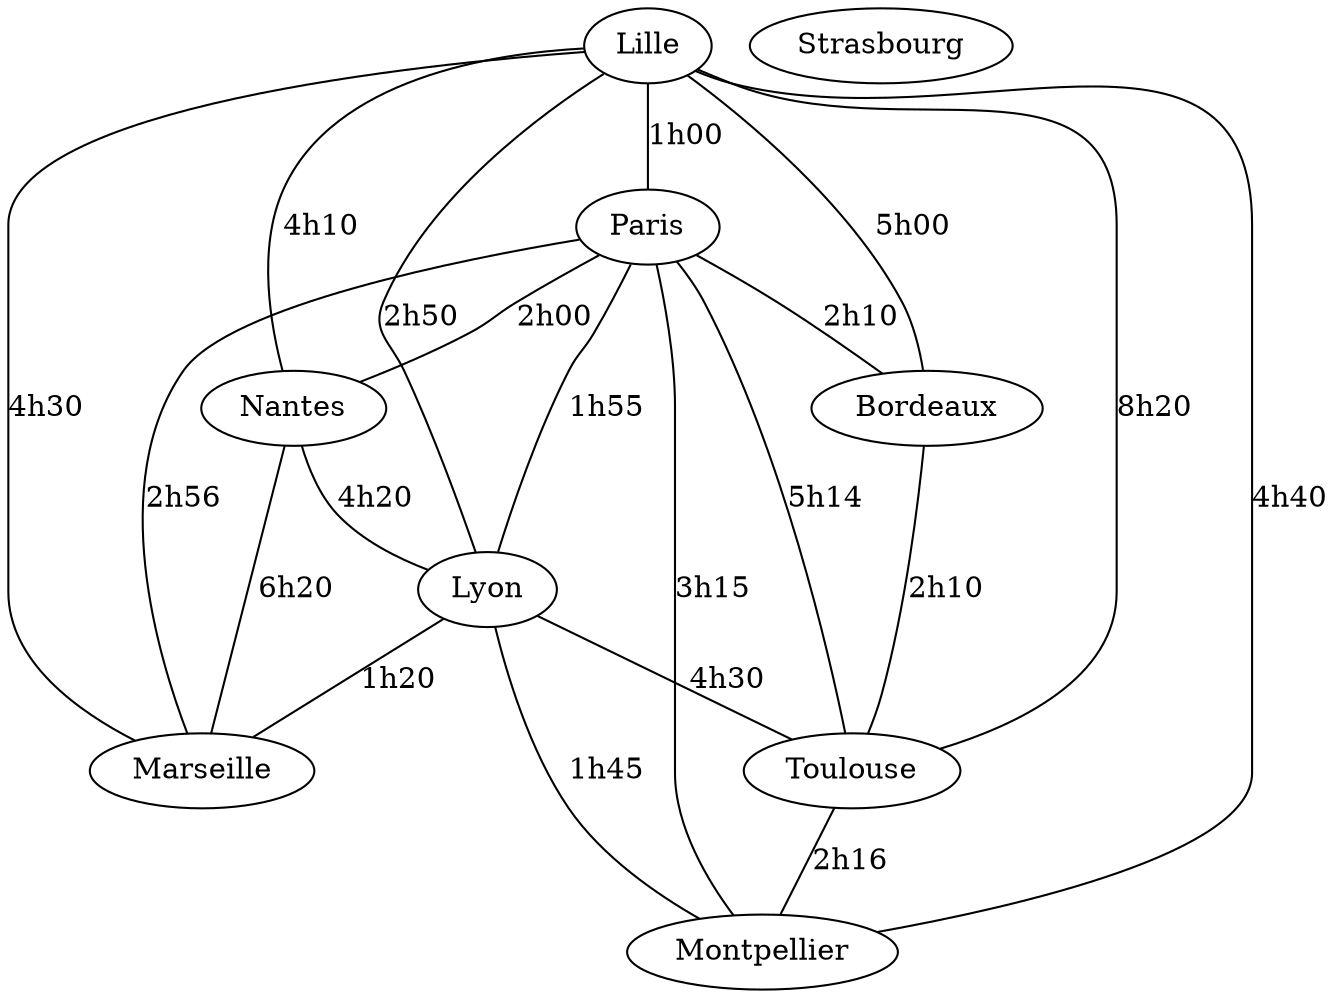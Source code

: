 graph "tgv" {

  "Lille" -- "Paris" [label = "1h00"];
  "Lille" -- "Nantes" [label = "4h10"];
  "Lille" -- "Lyon" [label = "2h50"];
  "Lille" -- "Bordeaux" [label = "5h00"];
  "Lille" -- "Toulouse" [label = "8h20"];
  "Lille" -- "Marseille" [label = "4h30"];
  "Lille" -- "Montpellier" [label = "4h40"];
  "Lille"  ;
  "Paris" -- "Nantes" [label = "2h00"];
  "Paris" -- "Lyon" [label = "1h55"];
  "Paris" -- "Bordeaux" [label = "2h10"];
  "Paris" -- "Marseille" [label = "2h56"];
  "Paris" -- "Montpellier" [label = "3h15"];
  "Paris" -- "Toulouse" [label = "5h14"];
  "Paris"  ;
  "Nantes" -- "Lyon" [label = "4h20"];
  "Nantes" -- "Marseille" [label = "6h20"];
  "Nantes"  ;
  "Lyon" -- "Toulouse" [label = "4h30"];
  "Lyon" -- "Marseille" [label = "1h20"];
  "Lyon" -- "Montpellier" [label = "1h45"];
  "Lyon"  ;
  "Bordeaux" -- "Toulouse" [label = "2h10"];
  "Bordeaux"  ;
  "Toulouse" -- "Montpellier" [label = "2h16"];
  "Toulouse"  ;
  "Marseille"  ;
  "Montpellier"  ;
  "Strasbourg"  ;
}
